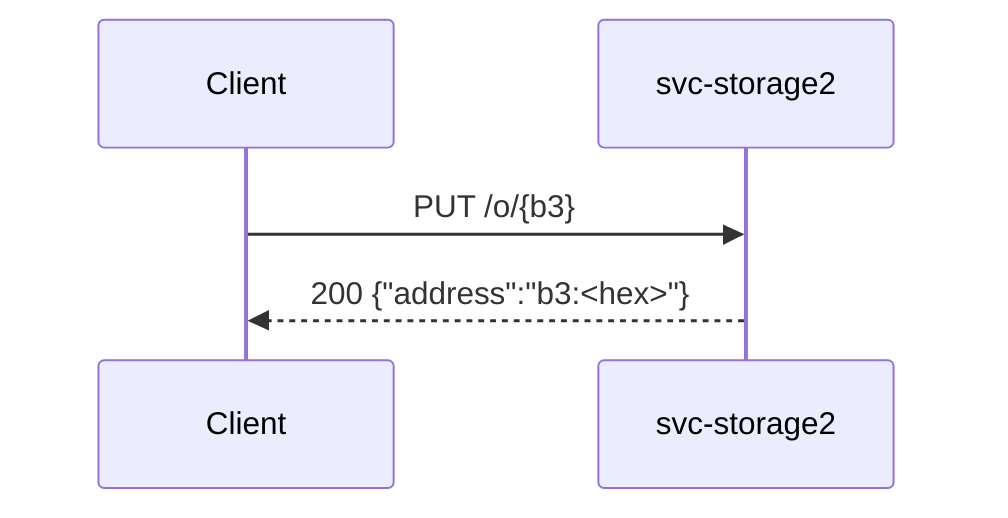 sequenceDiagram
  participant C as Client
  participant S as svc-storage2
  C->>S: PUT /o/{b3}
  S-->>C: 200 {"address":"b3:<hex>"}
